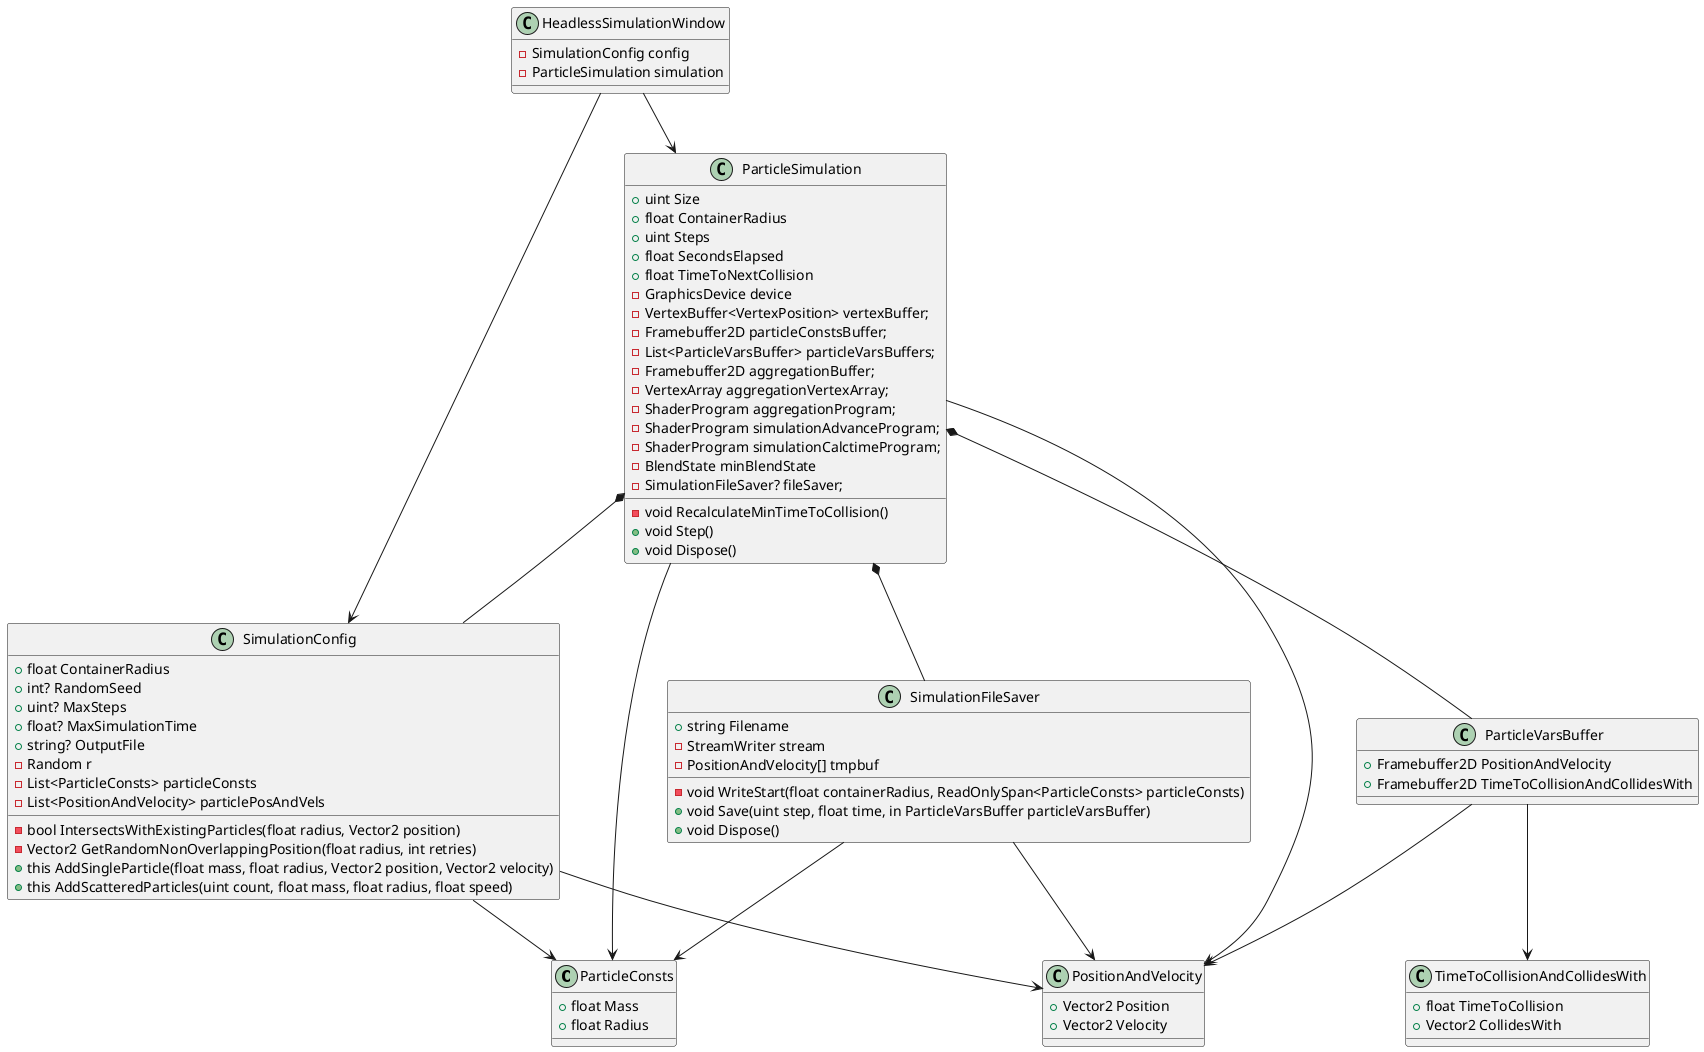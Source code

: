 @startuml

class ParticleConsts {
    + float Mass
    + float Radius
}

class PositionAndVelocity {
    + Vector2 Position
    + Vector2 Velocity
}

class TimeToCollisionAndCollidesWith
{
    + float TimeToCollision
    + Vector2 CollidesWith
}

class SimulationConfig {
    + float ContainerRadius
    + int? RandomSeed
    + uint? MaxSteps
    + float? MaxSimulationTime
    + string? OutputFile
    - Random r
    - List<ParticleConsts> particleConsts
    - List<PositionAndVelocity> particlePosAndVels
    - bool IntersectsWithExistingParticles(float radius, Vector2 position)
    - Vector2 GetRandomNonOverlappingPosition(float radius, int retries)
    + this AddSingleParticle(float mass, float radius, Vector2 position, Vector2 velocity)
    + this AddScatteredParticles(uint count, float mass, float radius, float speed)
}

class SimulationFileSaver {
    + string Filename
    - StreamWriter stream
    - PositionAndVelocity[] tmpbuf
    - void WriteStart(float containerRadius, ReadOnlySpan<ParticleConsts> particleConsts)
    + void Save(uint step, float time, in ParticleVarsBuffer particleVarsBuffer)
    + void Dispose()
}

class ParticleSimulation {
    + uint Size
    + float ContainerRadius
    + uint Steps
    + float SecondsElapsed
    + float TimeToNextCollision
    - GraphicsDevice device
    - VertexBuffer<VertexPosition> vertexBuffer;
    - Framebuffer2D particleConstsBuffer;
    - List<ParticleVarsBuffer> particleVarsBuffers;
    - Framebuffer2D aggregationBuffer;
    - VertexArray aggregationVertexArray;
    - ShaderProgram aggregationProgram;
    - ShaderProgram simulationAdvanceProgram;
    - ShaderProgram simulationCalctimeProgram;
    - BlendState minBlendState
    - SimulationFileSaver? fileSaver;
    - void RecalculateMinTimeToCollision()
    + void Step()
    + void Dispose()
}

class ParticleVarsBuffer {
    + Framebuffer2D PositionAndVelocity
    + Framebuffer2D TimeToCollisionAndCollidesWith
}

class HeadlessSimulationWindow
{
    - SimulationConfig config
    - ParticleSimulation simulation
}

SimulationConfig --> ParticleConsts
SimulationConfig --> PositionAndVelocity

ParticleSimulation *-- SimulationConfig
ParticleSimulation *-- SimulationFileSaver
ParticleSimulation *-- ParticleVarsBuffer
ParticleSimulation --> ParticleConsts
ParticleSimulation --> PositionAndVelocity

SimulationFileSaver --> ParticleConsts
SimulationFileSaver --> PositionAndVelocity

ParticleVarsBuffer --> PositionAndVelocity
ParticleVarsBuffer --> TimeToCollisionAndCollidesWith

HeadlessSimulationWindow --> SimulationConfig
HeadlessSimulationWindow --> ParticleSimulation

@enduml